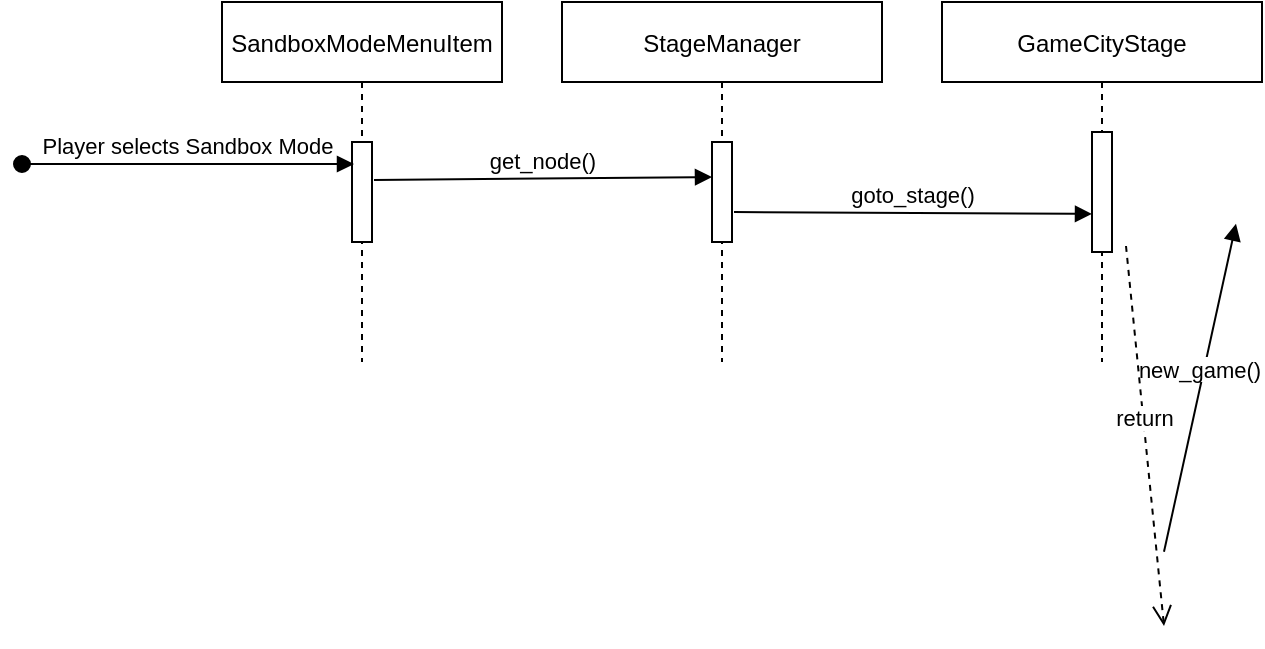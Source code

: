 <mxfile version="13.6.4" type="google"><diagram id="kgpKYQtTHZ0yAKxKKP6v" name="Page-1"><mxGraphModel dx="1422" dy="713" grid="1" gridSize="10" guides="1" tooltips="1" connect="1" arrows="1" fold="1" page="1" pageScale="1" pageWidth="850" pageHeight="1100" math="0" shadow="0"><root><mxCell id="0"/><mxCell id="1" parent="0"/><mxCell id="3nuBFxr9cyL0pnOWT2aG-1" value="SandboxModeMenuItem" style="shape=umlLifeline;perimeter=lifelinePerimeter;container=1;collapsible=0;recursiveResize=0;rounded=0;shadow=0;strokeWidth=1;" parent="1" vertex="1"><mxGeometry x="110" y="80" width="140" height="180" as="geometry"/></mxCell><mxCell id="3nuBFxr9cyL0pnOWT2aG-2" value="" style="points=[];perimeter=orthogonalPerimeter;rounded=0;shadow=0;strokeWidth=1;" parent="3nuBFxr9cyL0pnOWT2aG-1" vertex="1"><mxGeometry x="65" y="70" width="10" height="50" as="geometry"/></mxCell><mxCell id="3nuBFxr9cyL0pnOWT2aG-3" value="Player selects Sandbox Mode" style="verticalAlign=bottom;startArrow=oval;endArrow=block;startSize=8;shadow=0;strokeWidth=1;entryX=0.1;entryY=0.22;entryDx=0;entryDy=0;entryPerimeter=0;" parent="3nuBFxr9cyL0pnOWT2aG-1" target="3nuBFxr9cyL0pnOWT2aG-2" edge="1"><mxGeometry relative="1" as="geometry"><mxPoint x="-100" y="81" as="sourcePoint"/><mxPoint x="-30" y="210" as="targetPoint"/></mxGeometry></mxCell><mxCell id="d7E_X-9hDUUU8jGaqj8e-4" value="new_game()" style="verticalAlign=bottom;endArrow=block;shadow=0;strokeWidth=1;exitX=1.1;exitY=0.081;exitDx=0;exitDy=0;exitPerimeter=0;entryX=0.2;entryY=0.088;entryDx=0;entryDy=0;entryPerimeter=0;" parent="1" target="d7E_X-9hDUUU8jGaqj8e-3" edge="1"><mxGeometry relative="1" as="geometry"><mxPoint x="581" y="354.86" as="sourcePoint"/><mxPoint x="617" y="190.9" as="targetPoint"/></mxGeometry></mxCell><mxCell id="d7E_X-9hDUUU8jGaqj8e-5" value="return" style="verticalAlign=bottom;endArrow=open;dashed=1;endSize=8;shadow=0;strokeWidth=1;entryX=1.1;entryY=0.7;entryDx=0;entryDy=0;entryPerimeter=0;exitX=-0.2;exitY=0.683;exitDx=0;exitDy=0;exitPerimeter=0;" parent="1" source="d7E_X-9hDUUU8jGaqj8e-3" edge="1"><mxGeometry relative="1" as="geometry"><mxPoint x="581" y="392" as="targetPoint"/><mxPoint x="562" y="202" as="sourcePoint"/></mxGeometry></mxCell><mxCell id="d7E_X-9hDUUU8jGaqj8e-6" value="StageManager" style="shape=umlLifeline;perimeter=lifelinePerimeter;container=1;collapsible=0;recursiveResize=0;rounded=0;shadow=0;strokeWidth=1;" parent="1" vertex="1"><mxGeometry x="280" y="80" width="160" height="180" as="geometry"/></mxCell><mxCell id="d7E_X-9hDUUU8jGaqj8e-7" value="" style="points=[];perimeter=orthogonalPerimeter;rounded=0;shadow=0;strokeWidth=1;" parent="d7E_X-9hDUUU8jGaqj8e-6" vertex="1"><mxGeometry x="75" y="70" width="10" height="50" as="geometry"/></mxCell><mxCell id="d7E_X-9hDUUU8jGaqj8e-8" value="get_node()" style="verticalAlign=bottom;endArrow=block;shadow=0;strokeWidth=1;entryX=0;entryY=0.35;entryDx=0;entryDy=0;entryPerimeter=0;exitX=1.1;exitY=0.38;exitDx=0;exitDy=0;exitPerimeter=0;" parent="1" source="3nuBFxr9cyL0pnOWT2aG-2" target="d7E_X-9hDUUU8jGaqj8e-7" edge="1"><mxGeometry relative="1" as="geometry"><mxPoint x="310" y="550" as="sourcePoint"/><mxPoint x="680" y="261" as="targetPoint"/></mxGeometry></mxCell><mxCell id="d7E_X-9hDUUU8jGaqj8e-11" value="GameCityStage" style="shape=umlLifeline;perimeter=lifelinePerimeter;container=1;collapsible=0;recursiveResize=0;rounded=0;shadow=0;strokeWidth=1;" parent="1" vertex="1"><mxGeometry x="470" y="80" width="160" height="180" as="geometry"/></mxCell><mxCell id="d7E_X-9hDUUU8jGaqj8e-12" value="" style="points=[];perimeter=orthogonalPerimeter;rounded=0;shadow=0;strokeWidth=1;" parent="d7E_X-9hDUUU8jGaqj8e-11" vertex="1"><mxGeometry x="75" y="65" width="10" height="60" as="geometry"/></mxCell><mxCell id="d7E_X-9hDUUU8jGaqj8e-13" value="goto_stage()" style="verticalAlign=bottom;endArrow=block;shadow=0;strokeWidth=1;exitX=1.1;exitY=0.7;exitDx=0;exitDy=0;exitPerimeter=0;entryX=0;entryY=0.683;entryDx=0;entryDy=0;entryPerimeter=0;" parent="1" source="d7E_X-9hDUUU8jGaqj8e-7" target="d7E_X-9hDUUU8jGaqj8e-12" edge="1"><mxGeometry relative="1" as="geometry"><mxPoint x="790" y="281" as="sourcePoint"/><mxPoint x="900" y="281" as="targetPoint"/></mxGeometry></mxCell></root></mxGraphModel></diagram></mxfile>